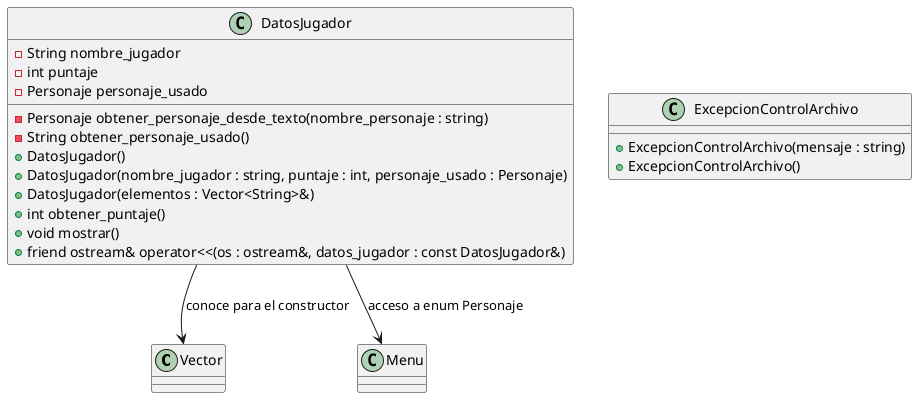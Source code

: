 @startuml
'https://plantuml.com/class-diagram
class Vector
class Menu

class ExcepcionControlArchivo {
    + ExcepcionControlArchivo(mensaje : string)
    + ExcepcionControlArchivo()
}

class DatosJugador{
    - String nombre_jugador
    - int puntaje
    - Personaje personaje_usado
    - Personaje obtener_personaje_desde_texto(nombre_personaje : string)
    - String obtener_personaje_usado()
    + DatosJugador()
    + DatosJugador(nombre_jugador : string, puntaje : int, personaje_usado : Personaje)
    + DatosJugador(elementos : Vector<String>&)
    + int obtener_puntaje()
    + void mostrar()
    + friend ostream& operator<<(os : ostream&, datos_jugador : const DatosJugador&)
}

' Relaciones
DatosJugador --> Vector : "conoce para el constructor"
DatosJugador --> Menu : "acceso a enum Personaje"
@enduml